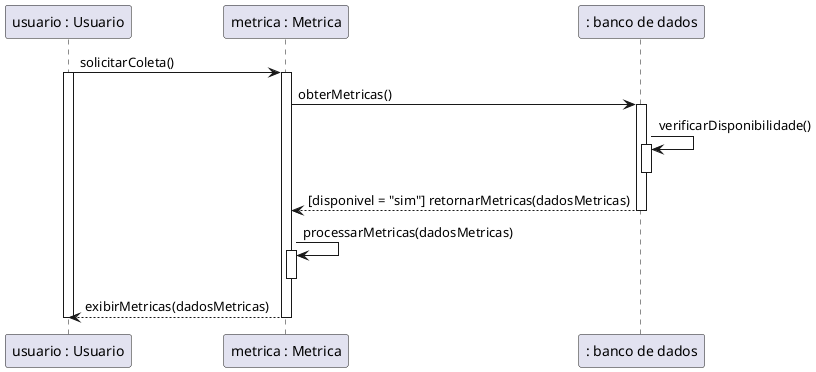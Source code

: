 @startuml
' CONSULTAR MÉTRICAS DO GITHUB

"usuario : Usuario" as usuario -> "metrica : Metrica" as metrica : solicitarColeta()
activate usuario
activate metrica


metrica -> ": banco de dados" as bd : obterMetricas()
activate bd

bd -> bd : verificarDisponibilidade()
activate bd

deactivate bd
bd --> metrica : [disponivel = "sim"] retornarMetricas(dadosMetricas)
deactivate bd

metrica -> metrica : processarMetricas(dadosMetricas)
activate metrica

deactivate metrica
metrica --> usuario : exibirMetricas(dadosMetricas)
deactivate metrica

deactivate usuario

@enduml